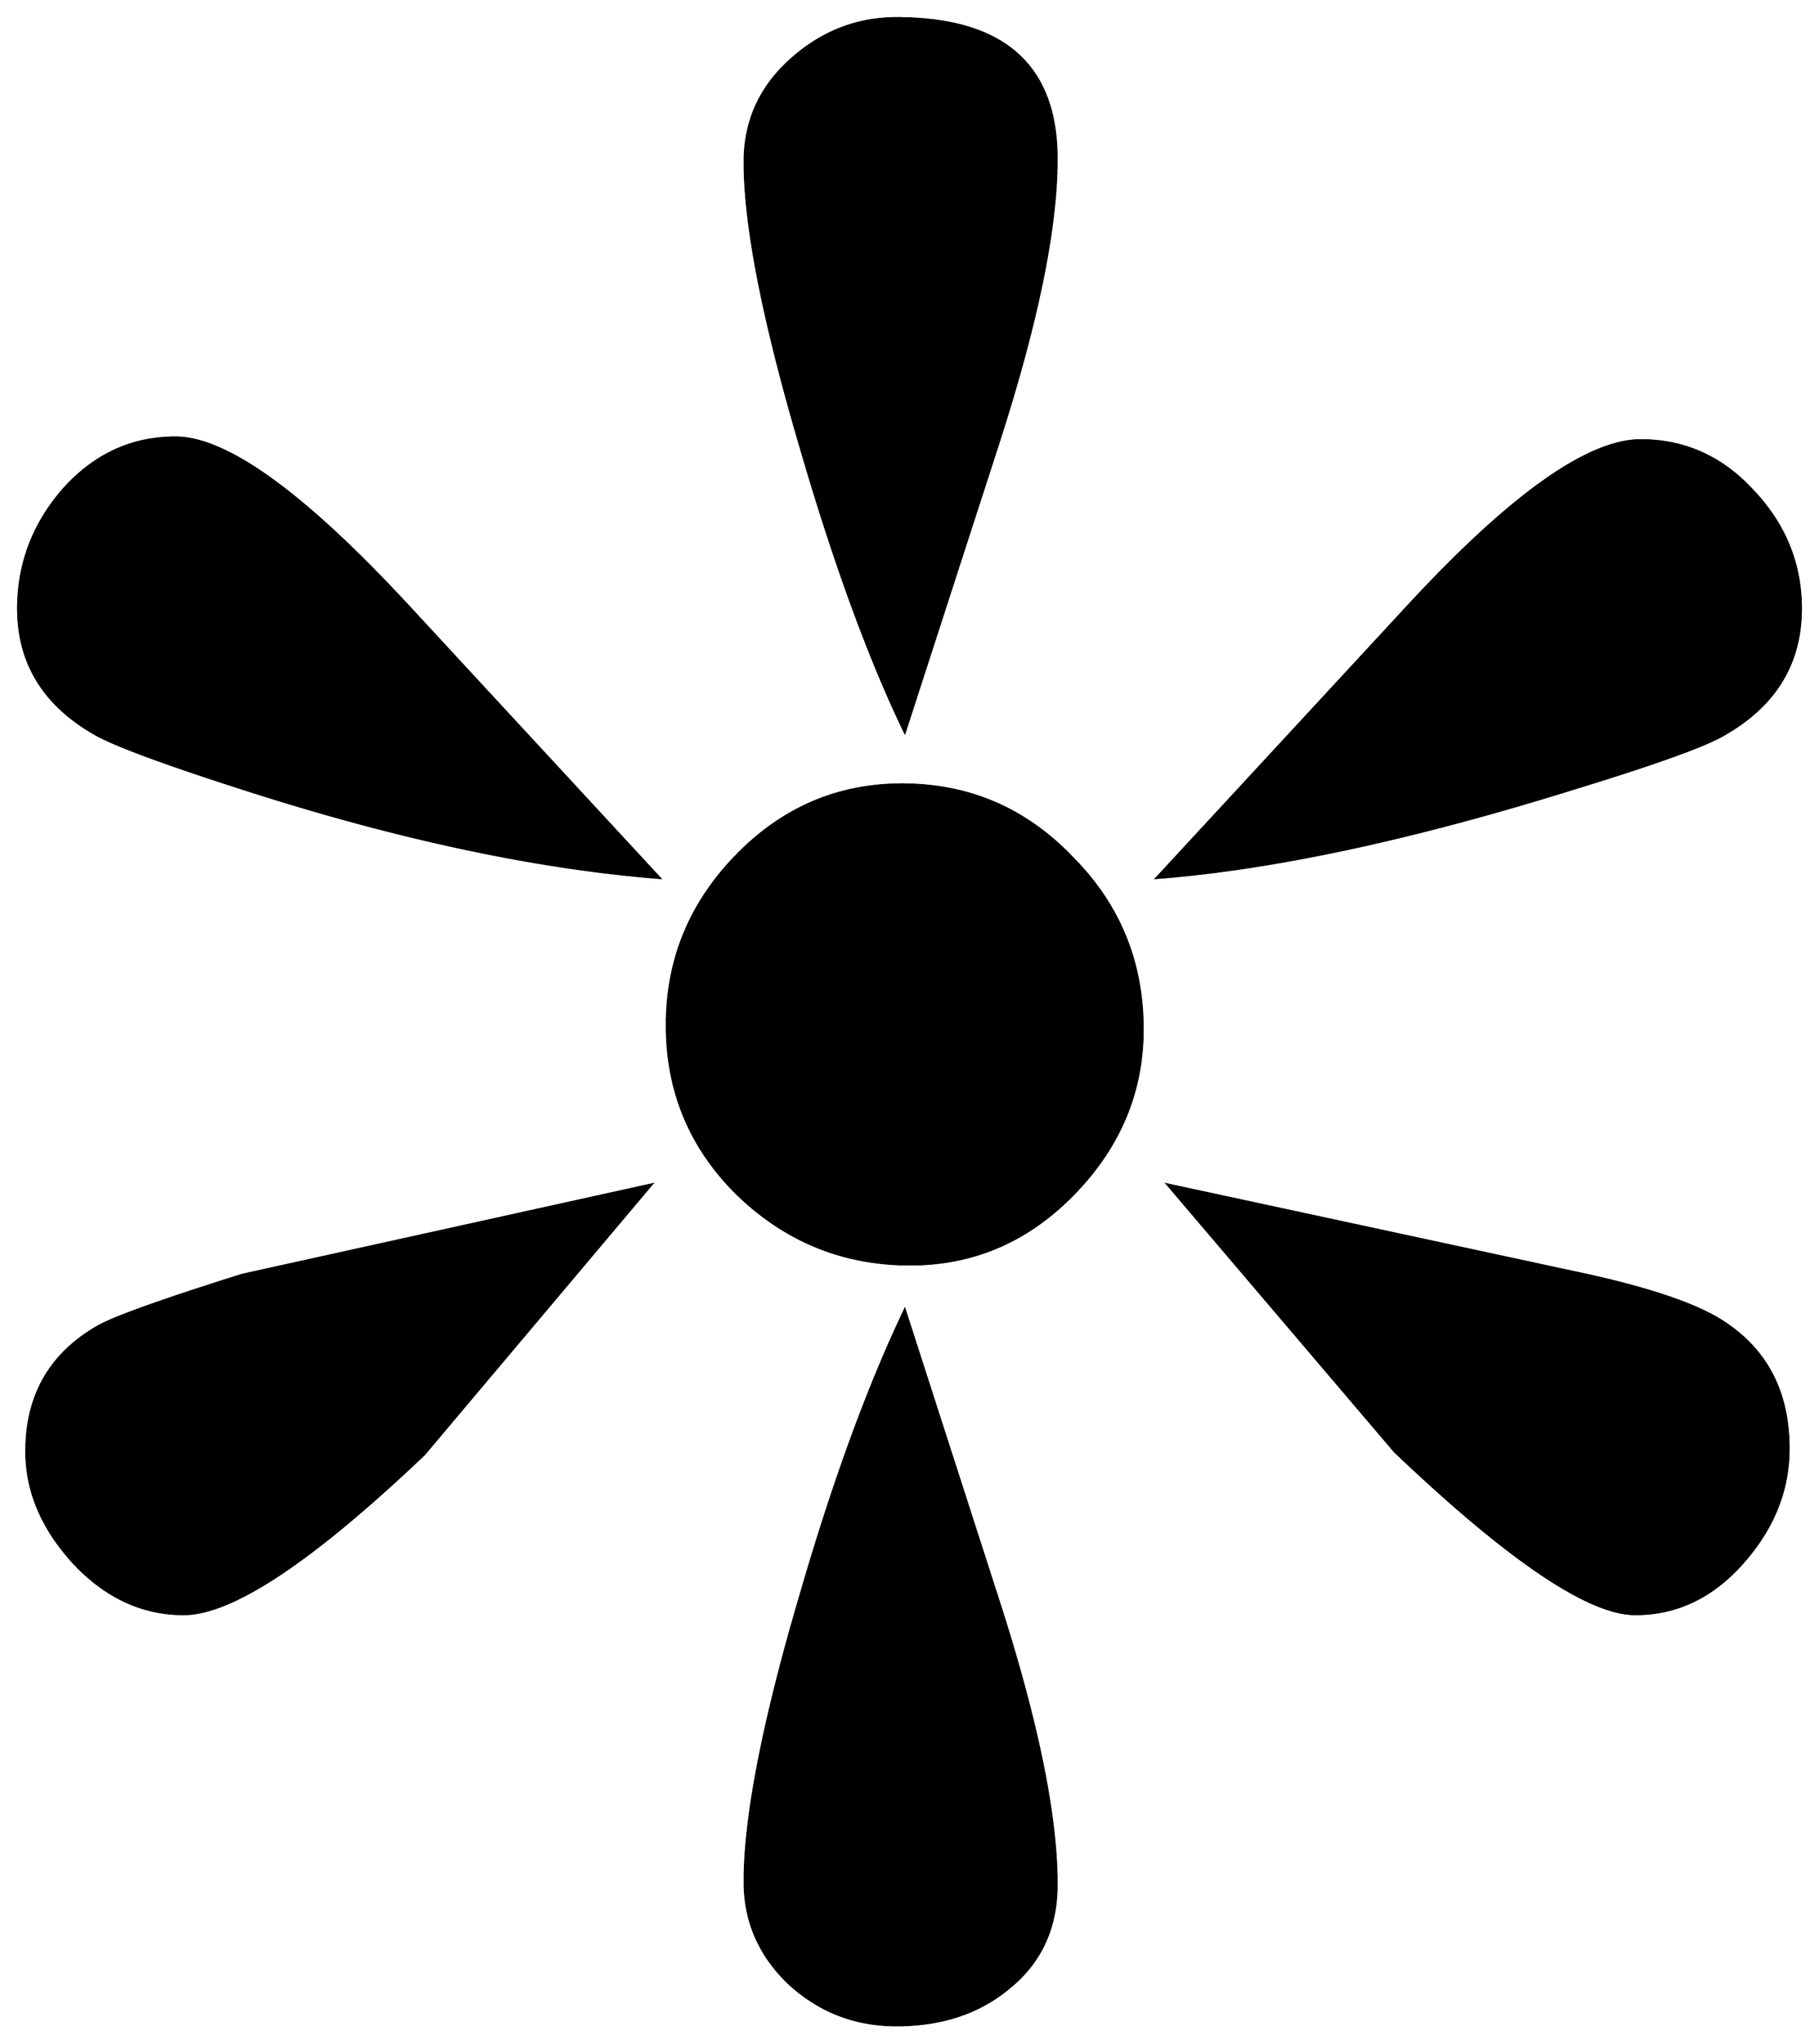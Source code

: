 


\begin{tikzpicture}[y=0.80pt, x=0.80pt, yscale=-1.0, xscale=1.0, inner sep=0pt, outer sep=0pt]
\begin{scope}[shift={(100.0,1831.0)},nonzero rule]
  \path[draw=.,fill=.,line width=1.600pt] (1405.0,-1010.0) ..
    controls (1405.0,-970.0) and (1386.333,-939.333) ..
    (1349.0,-918.0) .. controls (1335.667,-910.0) and
    (1299.667,-897.0) .. (1241.0,-879.0) .. controls
    (1121.667,-841.667) and (1019.333,-819.667) .. (934.0,-813.0) --
    (1118.0,-1012.0) .. controls (1192.667,-1092.667) and
    (1249.333,-1133.0) .. (1288.0,-1133.0) .. controls
    (1320.0,-1133.0) and (1347.333,-1120.667) .. (1370.0,-1096.0) ..
    controls (1393.333,-1071.333) and (1405.0,-1042.667) ..
    (1405.0,-1010.0) -- cycle(860.0,-1339.0) .. controls
    (860.0,-1288.333) and (845.667,-1218.667) .. (817.0,-1130.0) --
    (749.0,-920.0) .. controls (723.0,-974.0) and
    (697.667,-1043.333) .. (673.0,-1128.0) .. controls
    (645.667,-1220.667) and (632.0,-1290.333) .. (632.0,-1337.0) ..
    controls (632.0,-1366.333) and (643.0,-1391.0) ..
    (665.0,-1411.0) .. controls (687.667,-1431.667) and
    (713.667,-1442.0) .. (743.0,-1442.0) .. controls
    (821.0,-1442.0) and (860.0,-1407.667) .. (860.0,-1339.0) --
    cycle(1396.0,-395.0) .. controls (1396.0,-364.333) and
    (1384.667,-336.333) .. (1362.0,-311.0) .. controls
    (1340.0,-286.333) and (1314.0,-274.0) .. (1284.0,-274.0) ..
    controls (1250.0,-274.0) and (1191.333,-313.667) ..
    (1108.0,-393.0) -- (942.0,-588.0) -- (1239.0,-524.0) ..
    controls (1289.667,-513.333) and (1325.333,-501.667) ..
    (1346.0,-489.0) .. controls (1379.333,-468.333) and
    (1396.0,-437.0) .. (1396.0,-395.0) -- cycle(923.0,-702.0) ..
    controls (923.0,-656.0) and (906.0,-615.667) .. (872.0,-581.0)
    .. controls (838.667,-547.0) and (799.0,-530.0) ..
    (753.0,-530.0) .. controls (704.333,-530.0) and (662.333,-547.0)
    .. (627.0,-581.0) .. controls (592.333,-615.0) and
    (575.0,-656.333) .. (575.0,-705.0) .. controls (575.0,-752.333)
    and (591.667,-793.333) .. (625.0,-828.0) .. controls
    (659.0,-863.333) and (699.667,-881.0) .. (747.0,-881.0) ..
    controls (795.667,-881.0) and (837.0,-863.333) .. (871.0,-828.0)
    .. controls (905.667,-793.333) and (923.0,-751.333) ..
    (923.0,-702.0) -- cycle(569.0,-813.0) .. controls
    (477.667,-820.333) and (375.333,-842.333) .. (262.0,-879.0) ..
    controls (204.0,-897.667) and (168.333,-911.0) .. (155.0,-919.0)
    .. controls (118.333,-940.333) and (100.0,-970.667) ..
    (100.0,-1010.0) .. controls (100.0,-1042.667) and
    (111.0,-1071.667) .. (133.0,-1097.0) .. controls
    (155.667,-1122.333) and (183.0,-1135.0) .. (215.0,-1135.0) ..
    controls (252.333,-1135.0) and (309.0,-1094.0) ..
    (385.0,-1012.0) -- (569.0,-813.0) -- cycle(860.0,-76.0) ..
    controls (860.0,-44.667) and (848.667,-19.667) .. (826.0,-1.0) ..
    controls (804.0,17.667) and (776.333,27.0) .. (743.0,27.0) ..
    controls (713.0,27.0) and (687.0,17.0) .. (665.0,-3.0) ..
    controls (643.0,-23.667) and (632.0,-48.667) .. (632.0,-78.0) ..
    controls (632.0,-125.333) and (645.667,-195.333) .. (673.0,-288.0)
    .. controls (697.0,-370.667) and (722.333,-440.0) ..
    (749.0,-496.0) -- (817.0,-285.0) .. controls (845.667,-196.333)
    and (860.0,-126.667) .. (860.0,-76.0) -- cycle(563.0,-588.0)
    -- (397.0,-391.0) .. controls (315.0,-313.0) and
    (256.333,-274.0) .. (221.0,-274.0) .. controls (191.0,-274.0)
    and (164.333,-286.333) .. (141.0,-311.0) .. controls
    (117.667,-336.333) and (106.0,-363.667) .. (106.0,-393.0) ..
    controls (106.0,-433.667) and (123.333,-464.0) .. (158.0,-484.0)
    .. controls (169.333,-490.667) and (204.667,-503.333) ..
    (264.0,-522.0) -- (563.0,-588.0) -- cycle;
\end{scope}

\end{tikzpicture}

